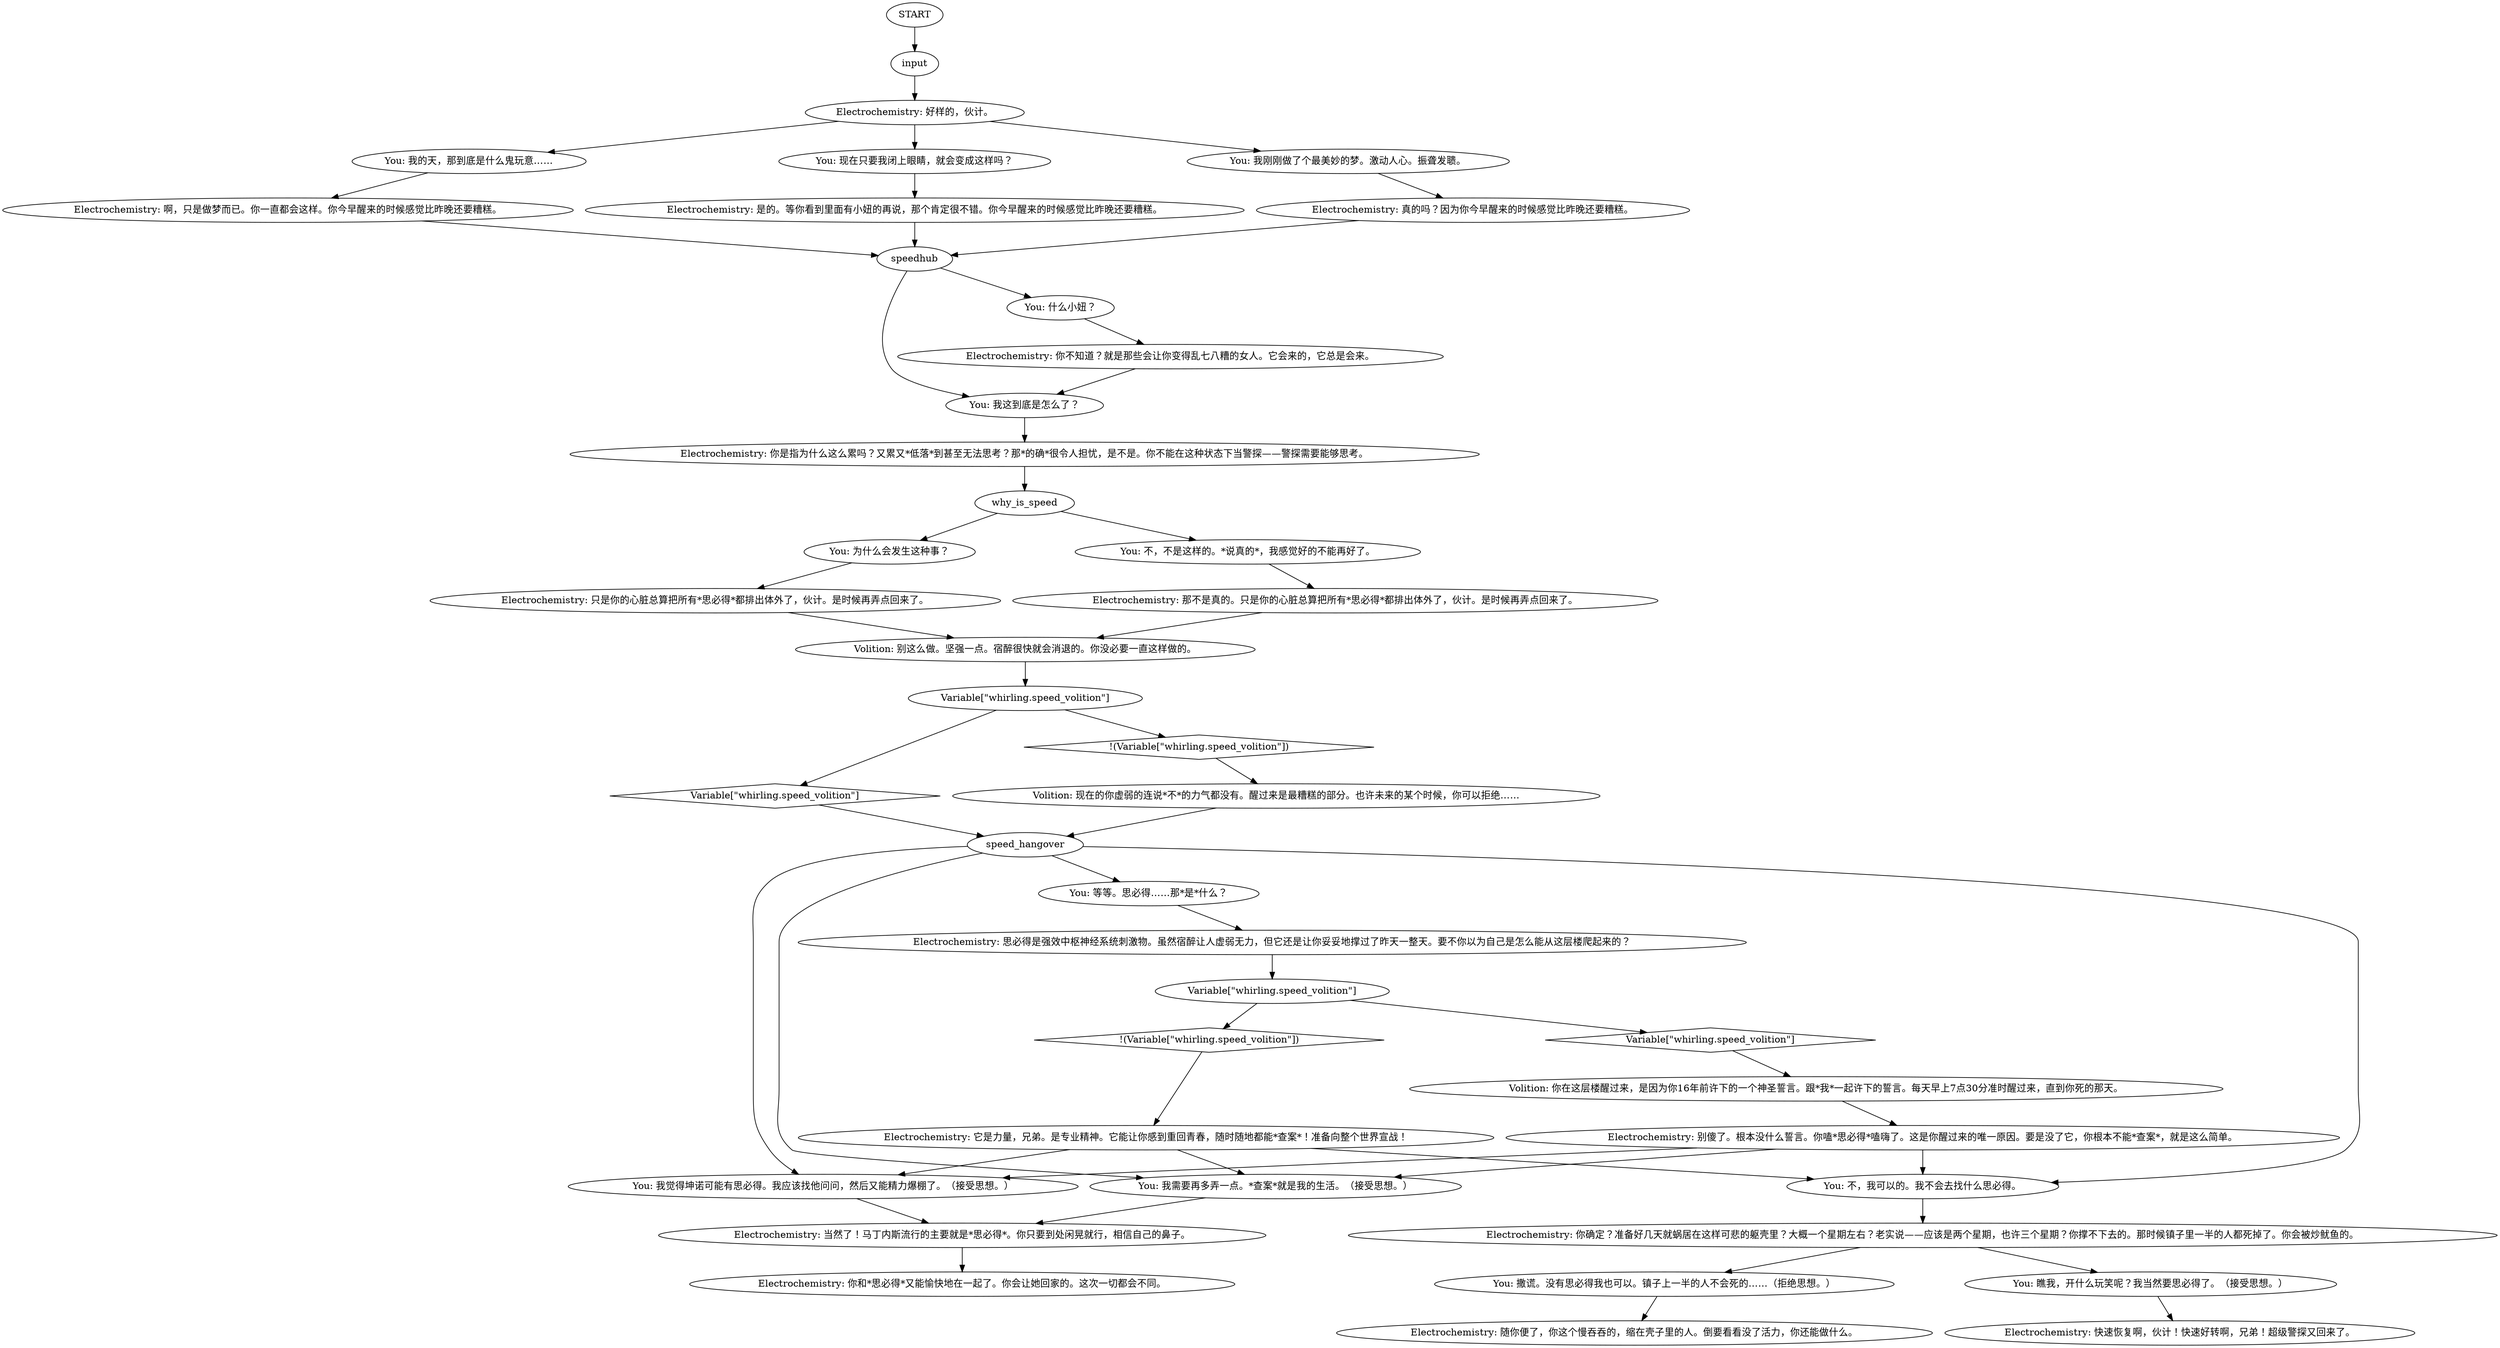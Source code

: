 # WHIRLING F2 ORB / speed hangover
# Electrochemistry informs you that you're low on amphetamines in your bloodstream.
# ==================================================
digraph G {
	  0 [label="START"];
	  1 [label="input"];
	  2 [label="Electrochemistry: 思必得是强效中枢神经系统刺激物。虽然宿醉让人虚弱无力，但它还是让你妥妥地撑过了昨天一整天。要不你以为自己是怎么能从这层楼爬起来的？"];
	  3 [label="You: 什么小妞？"];
	  4 [label="speed_hangover"];
	  5 [label="You: 我需要再多弄一点。*查案*就是我的生活。（接受思想。）"];
	  6 [label="You: 不，不是这样的。*说真的*，我感觉好的不能再好了。"];
	  7 [label="You: 不，我可以的。我不会去找什么思必得。"];
	  8 [label="You: 瞧我，开什么玩笑呢？我当然要思必得了。（接受思想。）"];
	  9 [label="Electrochemistry: 它是力量，兄弟。是专业精神。它能让你感到重回青春，随时随地都能*查案*！准备向整个世界宣战！"];
	  10 [label="You: 现在只要我闭上眼睛，就会变成这样吗？"];
	  11 [label="Electrochemistry: 啊，只是做梦而已。你一直都会这样。你今早醒来的时候感觉比昨晚还要糟糕。"];
	  12 [label="Electrochemistry: 是的。等你看到里面有小妞的再说，那个肯定很不错。你今早醒来的时候感觉比昨晚还要糟糕。"];
	  13 [label="why_is_speed"];
	  14 [label="You: 为什么会发生这种事？"];
	  15 [label="You: 我觉得坤诺可能有思必得。我应该找他问问，然后又能精力爆棚了。（接受思想。）"];
	  16 [label="speedhub"];
	  17 [label="Electrochemistry: 随你便了，你这个慢吞吞的，缩在壳子里的人。倒要看看没了活力，你还能做什么。"];
	  18 [label="Electrochemistry: 你确定？准备好几天就蜗居在这样可悲的躯壳里？大概一个星期左右？老实说——应该是两个星期，也许三个星期？你撑不下去的。那时候镇子里一半的人都死掉了。你会被炒鱿鱼的。"];
	  19 [label="Electrochemistry: 快速恢复啊，伙计！快速好转啊，兄弟！超级警探又回来了。"];
	  20 [label="Variable[\"whirling.speed_volition\"]"];
	  21 [label="Variable[\"whirling.speed_volition\"]", shape=diamond];
	  22 [label="!(Variable[\"whirling.speed_volition\"])", shape=diamond];
	  23 [label="Electrochemistry: 你是指为什么这么累吗？又累又*低落*到甚至无法思考？那*的确*很令人担忧，是不是。你不能在这种状态下当警探——警探需要能够思考。"];
	  24 [label="Electrochemistry: 只是你的心脏总算把所有*思必得*都排出体外了，伙计。是时候再弄点回来了。"];
	  25 [label="You: 我的天，那到底是什么鬼玩意……"];
	  26 [label="Electrochemistry: 别傻了。根本没什么誓言。你嗑*思必得*嗑嗨了。这是你醒过来的唯一原因。要是没了它，你根本不能*查案*，就是这么简单。"];
	  27 [label="Volition: 别这么做。坚强一点。宿醉很快就会消退的。你没必要一直这样做的。"];
	  28 [label="Electrochemistry: 当然了！马丁内斯流行的主要就是*思必得*。你只要到处闲晃就行，相信自己的鼻子。"];
	  29 [label="Electrochemistry: 那不是真的。只是你的心脏总算把所有*思必得*都排出体外了，伙计。是时候再弄点回来了。"];
	  30 [label="You: 我这到底是怎么了？"];
	  31 [label="You: 我刚刚做了个最美妙的梦。激动人心。振聋发聩。"];
	  32 [label="Electrochemistry: 真的吗？因为你今早醒来的时候感觉比昨晚还要糟糕。"];
	  33 [label="Volition: 你在这层楼醒过来，是因为你16年前许下的一个神圣誓言。跟*我*一起许下的誓言。每天早上7点30分准时醒过来，直到你死的那天。"];
	  34 [label="Electrochemistry: 好样的，伙计。"];
	  35 [label="You: 撒谎。没有思必得我也可以。镇子上一半的人不会死的……（拒绝思想。）"];
	  36 [label="Electrochemistry: 你不知道？就是那些会让你变得乱七八糟的女人。它会来的，它总是会来。"];
	  37 [label="Variable[\"whirling.speed_volition\"]"];
	  38 [label="Variable[\"whirling.speed_volition\"]", shape=diamond];
	  39 [label="!(Variable[\"whirling.speed_volition\"])", shape=diamond];
	  40 [label="Volition: 现在的你虚弱的连说*不*的力气都没有。醒过来是最糟糕的部分。也许未来的某个时候，你可以拒绝……"];
	  41 [label="You: 等等。思必得……那*是*什么？"];
	  43 [label="Electrochemistry: 你和*思必得*又能愉快地在一起了。你会让她回家的。这次一切都会不同。"];
	  0 -> 1
	  1 -> 34
	  2 -> 20
	  3 -> 36
	  4 -> 41
	  4 -> 7
	  4 -> 5
	  4 -> 15
	  5 -> 28
	  6 -> 29
	  7 -> 18
	  8 -> 19
	  9 -> 7
	  9 -> 5
	  9 -> 15
	  10 -> 12
	  11 -> 16
	  12 -> 16
	  13 -> 14
	  13 -> 6
	  14 -> 24
	  15 -> 28
	  16 -> 3
	  16 -> 30
	  18 -> 8
	  18 -> 35
	  20 -> 21
	  20 -> 22
	  21 -> 33
	  22 -> 9
	  23 -> 13
	  24 -> 27
	  25 -> 11
	  26 -> 7
	  26 -> 5
	  26 -> 15
	  27 -> 37
	  28 -> 43
	  29 -> 27
	  30 -> 23
	  31 -> 32
	  32 -> 16
	  33 -> 26
	  34 -> 25
	  34 -> 10
	  34 -> 31
	  35 -> 17
	  36 -> 30
	  37 -> 38
	  37 -> 39
	  38 -> 4
	  39 -> 40
	  40 -> 4
	  41 -> 2
}


